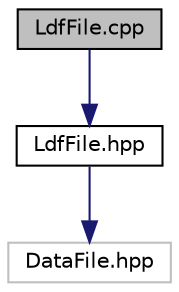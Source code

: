digraph "LdfFile.cpp"
{
  edge [fontname="Helvetica",fontsize="10",labelfontname="Helvetica",labelfontsize="10"];
  node [fontname="Helvetica",fontsize="10",shape=record];
  Node1 [label="LdfFile.cpp",height=0.2,width=0.4,color="black", fillcolor="grey75", style="filled", fontcolor="black"];
  Node1 -> Node2 [color="midnightblue",fontsize="10",style="solid",fontname="Helvetica"];
  Node2 [label="LdfFile.hpp",height=0.2,width=0.4,color="black", fillcolor="white", style="filled",URL="$d4/d10/_ldf_file_8hpp.html"];
  Node2 -> Node3 [color="midnightblue",fontsize="10",style="solid",fontname="Helvetica"];
  Node3 [label="DataFile.hpp",height=0.2,width=0.4,color="grey75", fillcolor="white", style="filled"];
}
